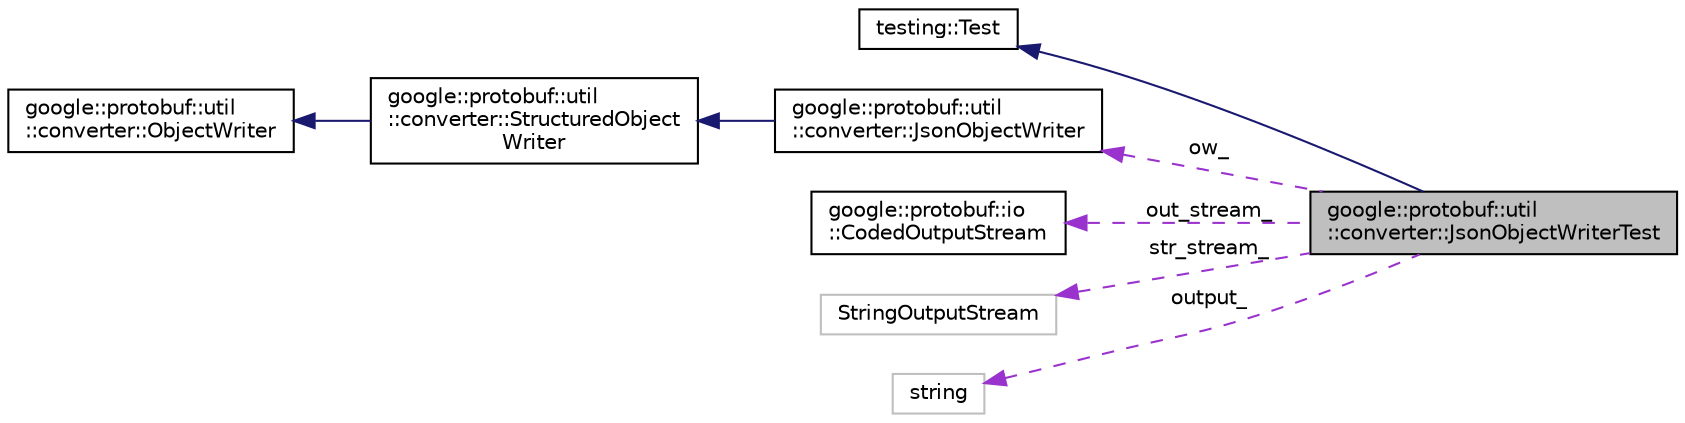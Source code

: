 digraph "google::protobuf::util::converter::JsonObjectWriterTest"
{
 // LATEX_PDF_SIZE
  edge [fontname="Helvetica",fontsize="10",labelfontname="Helvetica",labelfontsize="10"];
  node [fontname="Helvetica",fontsize="10",shape=record];
  rankdir="LR";
  Node1 [label="google::protobuf::util\l::converter::JsonObjectWriterTest",height=0.2,width=0.4,color="black", fillcolor="grey75", style="filled", fontcolor="black",tooltip=" "];
  Node2 -> Node1 [dir="back",color="midnightblue",fontsize="10",style="solid",fontname="Helvetica"];
  Node2 [label="testing::Test",height=0.2,width=0.4,color="black", fillcolor="white", style="filled",URL="$classtesting_1_1Test.html",tooltip=" "];
  Node3 -> Node1 [dir="back",color="darkorchid3",fontsize="10",style="dashed",label=" ow_" ,fontname="Helvetica"];
  Node3 [label="google::protobuf::util\l::converter::JsonObjectWriter",height=0.2,width=0.4,color="black", fillcolor="white", style="filled",URL="$classgoogle_1_1protobuf_1_1util_1_1converter_1_1JsonObjectWriter.html",tooltip=" "];
  Node4 -> Node3 [dir="back",color="midnightblue",fontsize="10",style="solid",fontname="Helvetica"];
  Node4 [label="google::protobuf::util\l::converter::StructuredObject\lWriter",height=0.2,width=0.4,color="black", fillcolor="white", style="filled",URL="$classgoogle_1_1protobuf_1_1util_1_1converter_1_1StructuredObjectWriter.html",tooltip=" "];
  Node5 -> Node4 [dir="back",color="midnightblue",fontsize="10",style="solid",fontname="Helvetica"];
  Node5 [label="google::protobuf::util\l::converter::ObjectWriter",height=0.2,width=0.4,color="black", fillcolor="white", style="filled",URL="$classgoogle_1_1protobuf_1_1util_1_1converter_1_1ObjectWriter.html",tooltip=" "];
  Node6 -> Node1 [dir="back",color="darkorchid3",fontsize="10",style="dashed",label=" out_stream_" ,fontname="Helvetica"];
  Node6 [label="google::protobuf::io\l::CodedOutputStream",height=0.2,width=0.4,color="black", fillcolor="white", style="filled",URL="$classgoogle_1_1protobuf_1_1io_1_1CodedOutputStream.html",tooltip=" "];
  Node7 -> Node1 [dir="back",color="darkorchid3",fontsize="10",style="dashed",label=" str_stream_" ,fontname="Helvetica"];
  Node7 [label="StringOutputStream",height=0.2,width=0.4,color="grey75", fillcolor="white", style="filled",tooltip=" "];
  Node8 -> Node1 [dir="back",color="darkorchid3",fontsize="10",style="dashed",label=" output_" ,fontname="Helvetica"];
  Node8 [label="string",height=0.2,width=0.4,color="grey75", fillcolor="white", style="filled",tooltip=" "];
}
